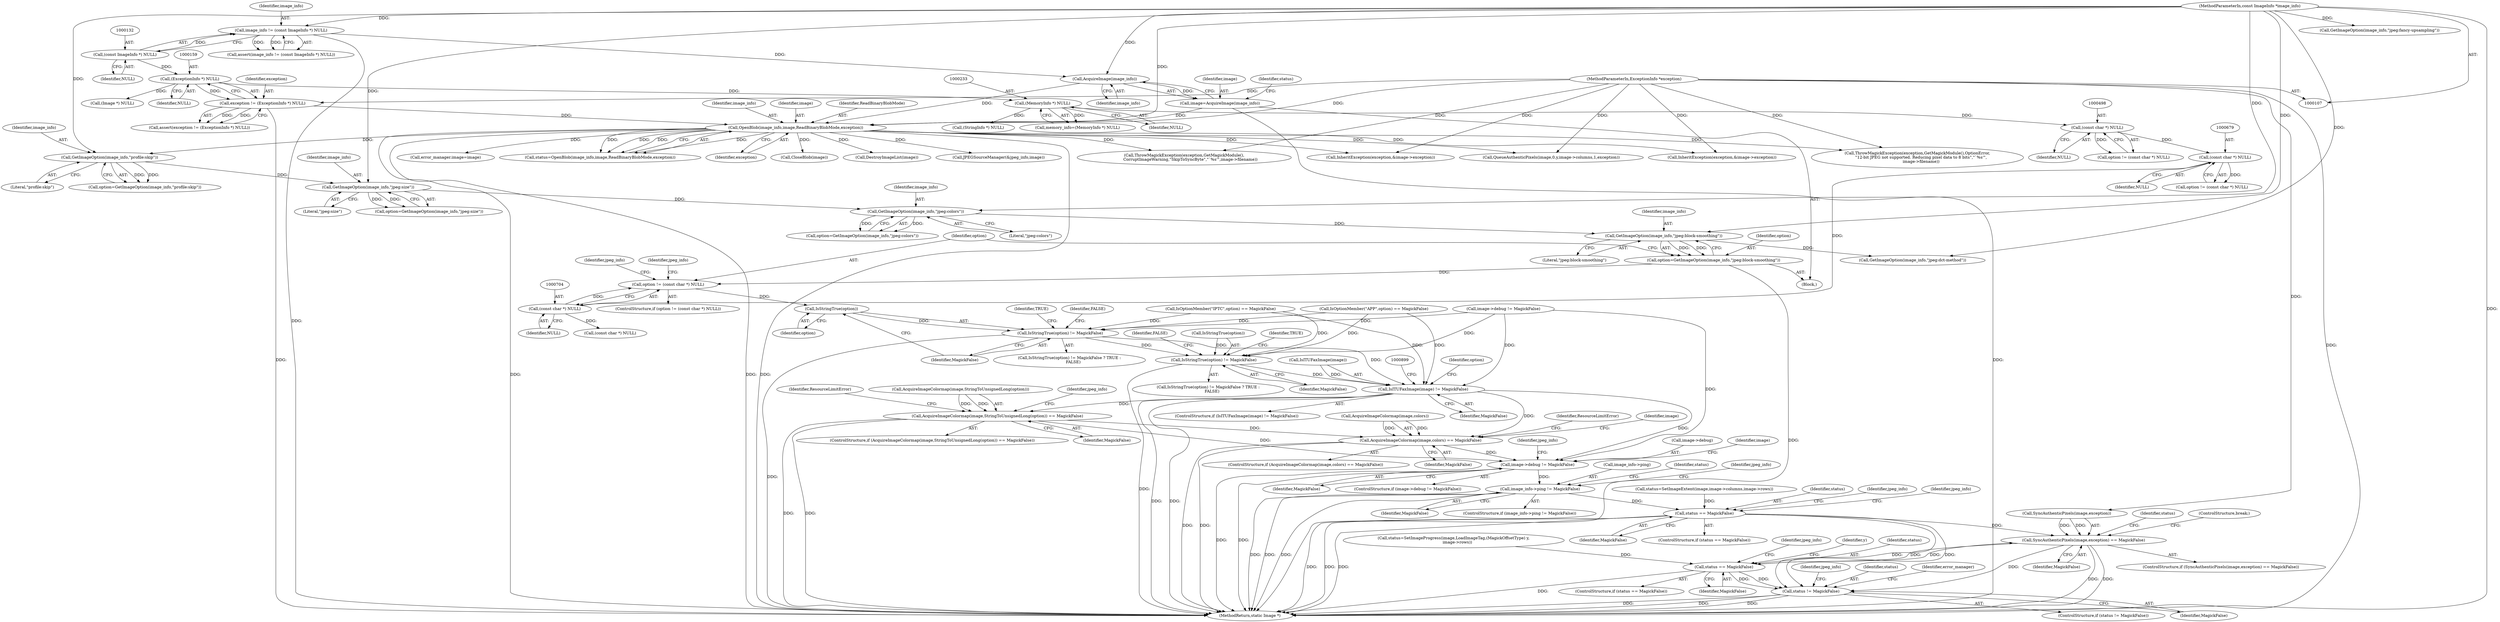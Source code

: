 digraph "0_ImageMagick_58cf5bf4fade82e3b510e8f3463a967278a3e410@pointer" {
"1000701" [label="(Call,option != (const char *) NULL)"];
"1000695" [label="(Call,option=GetImageOption(image_info,\"jpeg:block-smoothing\"))"];
"1000697" [label="(Call,GetImageOption(image_info,\"jpeg:block-smoothing\"))"];
"1000672" [label="(Call,GetImageOption(image_info,\"jpeg:colors\"))"];
"1000490" [label="(Call,GetImageOption(image_info,\"jpeg:size\"))"];
"1000320" [label="(Call,GetImageOption(image_info,\"profile:skip\"))"];
"1000179" [label="(Call,OpenBlob(image_info,image,ReadBinaryBlobMode,exception))"];
"1000175" [label="(Call,AcquireImage(image_info))"];
"1000129" [label="(Call,image_info != (const ImageInfo *) NULL)"];
"1000108" [label="(MethodParameterIn,const ImageInfo *image_info)"];
"1000131" [label="(Call,(const ImageInfo *) NULL)"];
"1000173" [label="(Call,image=AcquireImage(image_info))"];
"1000156" [label="(Call,exception != (ExceptionInfo *) NULL)"];
"1000109" [label="(MethodParameterIn,ExceptionInfo *exception)"];
"1000158" [label="(Call,(ExceptionInfo *) NULL)"];
"1000703" [label="(Call,(const char *) NULL)"];
"1000678" [label="(Call,(const char *) NULL)"];
"1000497" [label="(Call,(const char *) NULL)"];
"1000232" [label="(Call,(MemoryInfo *) NULL)"];
"1000712" [label="(Call,IsStringTrue(option))"];
"1000711" [label="(Call,IsStringTrue(option) != MagickFalse)"];
"1000820" [label="(Call,IsStringTrue(option) != MagickFalse)"];
"1000893" [label="(Call,IsITUFaxImage(image) != MagickFalse)"];
"1000915" [label="(Call,AcquireImageColormap(image,StringToUnsignedLong(option)) == MagickFalse)"];
"1000949" [label="(Call,AcquireImageColormap(image,colors) == MagickFalse)"];
"1000958" [label="(Call,image->debug != MagickFalse)"];
"1001036" [label="(Call,image_info->ping != MagickFalse)"];
"1001063" [label="(Call,status == MagickFalse)"];
"1001791" [label="(Call,SyncAuthenticPixels(image,exception) == MagickFalse)"];
"1001809" [label="(Call,status == MagickFalse)"];
"1001818" [label="(Call,status != MagickFalse)"];
"1000175" [label="(Call,AcquireImage(image_info))"];
"1000914" [label="(ControlStructure,if (AcquireImageColormap(image,StringToUnsignedLong(option)) == MagickFalse))"];
"1000697" [label="(Call,GetImageOption(image_info,\"jpeg:block-smoothing\"))"];
"1000180" [label="(Identifier,image_info)"];
"1001817" [label="(ControlStructure,if (status != MagickFalse))"];
"1000710" [label="(Call,IsStringTrue(option) != MagickFalse ? TRUE :\n      FALSE)"];
"1000705" [label="(Identifier,NULL)"];
"1000235" [label="(Call,error_manager.image=image)"];
"1001063" [label="(Call,status == MagickFalse)"];
"1001052" [label="(Call,status=SetImageExtent(image,image->columns,image->rows))"];
"1000708" [label="(Identifier,jpeg_info)"];
"1000155" [label="(Call,assert(exception != (ExceptionInfo *) NULL))"];
"1000672" [label="(Call,GetImageOption(image_info,\"jpeg:colors\"))"];
"1001841" [label="(Identifier,jpeg_info)"];
"1000177" [label="(Call,status=OpenBlob(image_info,image,ReadBinaryBlobMode,exception))"];
"1000497" [label="(Call,(const char *) NULL)"];
"1001790" [label="(ControlStructure,if (SyncAuthenticPixels(image,exception) == MagickFalse))"];
"1001808" [label="(ControlStructure,if (status == MagickFalse))"];
"1001366" [label="(Identifier,y)"];
"1001064" [label="(Identifier,status)"];
"1000959" [label="(Call,image->debug)"];
"1000967" [label="(Identifier,image)"];
"1001065" [label="(Identifier,MagickFalse)"];
"1001810" [label="(Identifier,status)"];
"1000824" [label="(Identifier,TRUE)"];
"1000962" [label="(Identifier,MagickFalse)"];
"1000318" [label="(Call,option=GetImageOption(image_info,\"profile:skip\"))"];
"1000719" [label="(Identifier,jpeg_info)"];
"1000821" [label="(Call,IsStringTrue(option))"];
"1000920" [label="(Identifier,MagickFalse)"];
"1000488" [label="(Call,option=GetImageOption(image_info,\"jpeg:size\"))"];
"1000696" [label="(Identifier,option)"];
"1000700" [label="(ControlStructure,if (option != (const char *) NULL))"];
"1000181" [label="(Identifier,image)"];
"1001397" [label="(Call,QueueAuthenticPixels(image,0,y,image->columns,1,exception))"];
"1000335" [label="(Call,IsOptionMember(\"IPTC\",option) == MagickFalse)"];
"1000182" [label="(Identifier,ReadBinaryBlobMode)"];
"1000194" [label="(Call,(Image *) NULL)"];
"1000825" [label="(Identifier,FALSE)"];
"1000893" [label="(Call,IsITUFaxImage(image) != MagickFalse)"];
"1000320" [label="(Call,GetImageOption(image_info,\"profile:skip\"))"];
"1000922" [label="(Identifier,ResourceLimitError)"];
"1000699" [label="(Literal,\"jpeg:block-smoothing\")"];
"1001792" [label="(Call,SyncAuthenticPixels(image,exception))"];
"1000183" [label="(Identifier,exception)"];
"1000955" [label="(Identifier,ResourceLimitError)"];
"1000948" [label="(ControlStructure,if (AcquireImageColormap(image,colors) == MagickFalse))"];
"1000156" [label="(Call,exception != (ExceptionInfo *) NULL)"];
"1000108" [label="(MethodParameterIn,const ImageInfo *image_info)"];
"1000916" [label="(Call,AcquireImageColormap(image,StringToUnsignedLong(option)))"];
"1001819" [label="(Identifier,status)"];
"1000673" [label="(Identifier,image_info)"];
"1000820" [label="(Call,IsStringTrue(option) != MagickFalse)"];
"1000712" [label="(Call,IsStringTrue(option))"];
"1000129" [label="(Call,image_info != (const ImageInfo *) NULL)"];
"1000176" [label="(Identifier,image_info)"];
"1001062" [label="(ControlStructure,if (status == MagickFalse))"];
"1000491" [label="(Identifier,image_info)"];
"1000674" [label="(Literal,\"jpeg:colors\")"];
"1000650" [label="(Call,ThrowMagickException(exception,GetMagickModule(),OptionError,\n      \"12-bit JPEG not supported. Reducing pixel data to 8 bits\",\"`%s'\",\n      image->filename))"];
"1000960" [label="(Identifier,image)"];
"1000232" [label="(Call,(MemoryInfo *) NULL)"];
"1001012" [label="(Identifier,jpeg_info)"];
"1000670" [label="(Call,option=GetImageOption(image_info,\"jpeg:colors\"))"];
"1000711" [label="(Call,IsStringTrue(option) != MagickFalse)"];
"1001809" [label="(Call,status == MagickFalse)"];
"1000128" [label="(Call,assert(image_info != (const ImageInfo *) NULL))"];
"1001040" [label="(Identifier,MagickFalse)"];
"1001037" [label="(Call,image_info->ping)"];
"1000910" [label="(Identifier,option)"];
"1001053" [label="(Identifier,status)"];
"1000158" [label="(Call,(ExceptionInfo *) NULL)"];
"1000678" [label="(Call,(const char *) NULL)"];
"1000730" [label="(Call,(const char *) NULL)"];
"1000724" [label="(Call,GetImageOption(image_info,\"jpeg:dct-method\"))"];
"1000823" [label="(Identifier,MagickFalse)"];
"1000234" [label="(Identifier,NULL)"];
"1000269" [label="(Call,CloseBlob(image))"];
"1000191" [label="(Call,DestroyImageList(image))"];
"1001798" [label="(Identifier,status)"];
"1000256" [label="(Call,(StringInfo *) NULL)"];
"1000695" [label="(Call,option=GetImageOption(image_info,\"jpeg:block-smoothing\"))"];
"1001818" [label="(Call,status != MagickFalse)"];
"1001853" [label="(MethodReturn,static Image *)"];
"1000499" [label="(Identifier,NULL)"];
"1000896" [label="(Identifier,MagickFalse)"];
"1000110" [label="(Block,)"];
"1000957" [label="(ControlStructure,if (image->debug != MagickFalse))"];
"1000703" [label="(Call,(const char *) NULL)"];
"1001069" [label="(Identifier,jpeg_info)"];
"1000698" [label="(Identifier,image_info)"];
"1000173" [label="(Call,image=AcquireImage(image_info))"];
"1001796" [label="(ControlStructure,break;)"];
"1001811" [label="(Identifier,MagickFalse)"];
"1001382" [label="(Call,ThrowMagickException(exception,GetMagickModule(),\n          CorruptImageWarning,\"SkipToSyncByte\",\"`%s'\",image->filename))"];
"1000715" [label="(Identifier,TRUE)"];
"1000309" [label="(Call,JPEGSourceManager(&jpeg_info,image))"];
"1000495" [label="(Call,option != (const char *) NULL)"];
"1000819" [label="(Call,IsStringTrue(option) != MagickFalse ? TRUE :\n      FALSE)"];
"1000492" [label="(Literal,\"jpeg:size\")"];
"1000367" [label="(Call,IsOptionMember(\"APP\",option) == MagickFalse)"];
"1001083" [label="(Identifier,jpeg_info)"];
"1001036" [label="(Call,image_info->ping != MagickFalse)"];
"1000604" [label="(Call,image->debug != MagickFalse)"];
"1001797" [label="(Call,status=SetImageProgress(image,LoadImageTag,(MagickOffsetType) y,\n      image->rows))"];
"1000928" [label="(Identifier,jpeg_info)"];
"1000949" [label="(Call,AcquireImageColormap(image,colors) == MagickFalse)"];
"1000289" [label="(Call,InheritException(exception,&image->exception))"];
"1000892" [label="(ControlStructure,if (IsITUFaxImage(image) != MagickFalse))"];
"1000701" [label="(Call,option != (const char *) NULL)"];
"1000490" [label="(Call,GetImageOption(image_info,\"jpeg:size\"))"];
"1000950" [label="(Call,AcquireImageColormap(image,colors))"];
"1000109" [label="(MethodParameterIn,ExceptionInfo *exception)"];
"1001791" [label="(Call,SyncAuthenticPixels(image,exception) == MagickFalse)"];
"1001795" [label="(Identifier,MagickFalse)"];
"1000680" [label="(Identifier,NULL)"];
"1000894" [label="(Call,IsITUFaxImage(image))"];
"1000157" [label="(Identifier,exception)"];
"1000321" [label="(Identifier,image_info)"];
"1001044" [label="(Identifier,jpeg_info)"];
"1001070" [label="(Call,InheritException(exception,&image->exception))"];
"1000713" [label="(Identifier,option)"];
"1001815" [label="(Identifier,jpeg_info)"];
"1000958" [label="(Call,image->debug != MagickFalse)"];
"1000160" [label="(Identifier,NULL)"];
"1000174" [label="(Identifier,image)"];
"1000131" [label="(Call,(const ImageInfo *) NULL)"];
"1000133" [label="(Identifier,NULL)"];
"1001824" [label="(Identifier,error_manager)"];
"1000230" [label="(Call,memory_info=(MemoryInfo *) NULL)"];
"1001820" [label="(Identifier,MagickFalse)"];
"1000953" [label="(Identifier,MagickFalse)"];
"1000806" [label="(Call,GetImageOption(image_info,\"jpeg:fancy-upsampling\"))"];
"1000716" [label="(Identifier,FALSE)"];
"1000178" [label="(Identifier,status)"];
"1001035" [label="(ControlStructure,if (image_info->ping != MagickFalse))"];
"1000915" [label="(Call,AcquireImageColormap(image,StringToUnsignedLong(option)) == MagickFalse)"];
"1000322" [label="(Literal,\"profile:skip\")"];
"1000130" [label="(Identifier,image_info)"];
"1000676" [label="(Call,option != (const char *) NULL)"];
"1000714" [label="(Identifier,MagickFalse)"];
"1000179" [label="(Call,OpenBlob(image_info,image,ReadBinaryBlobMode,exception))"];
"1000702" [label="(Identifier,option)"];
"1000701" -> "1000700"  [label="AST: "];
"1000701" -> "1000703"  [label="CFG: "];
"1000702" -> "1000701"  [label="AST: "];
"1000703" -> "1000701"  [label="AST: "];
"1000708" -> "1000701"  [label="CFG: "];
"1000719" -> "1000701"  [label="CFG: "];
"1000695" -> "1000701"  [label="DDG: "];
"1000703" -> "1000701"  [label="DDG: "];
"1000701" -> "1000712"  [label="DDG: "];
"1000695" -> "1000110"  [label="AST: "];
"1000695" -> "1000697"  [label="CFG: "];
"1000696" -> "1000695"  [label="AST: "];
"1000697" -> "1000695"  [label="AST: "];
"1000702" -> "1000695"  [label="CFG: "];
"1000695" -> "1001853"  [label="DDG: "];
"1000697" -> "1000695"  [label="DDG: "];
"1000697" -> "1000695"  [label="DDG: "];
"1000697" -> "1000699"  [label="CFG: "];
"1000698" -> "1000697"  [label="AST: "];
"1000699" -> "1000697"  [label="AST: "];
"1000672" -> "1000697"  [label="DDG: "];
"1000108" -> "1000697"  [label="DDG: "];
"1000697" -> "1000724"  [label="DDG: "];
"1000672" -> "1000670"  [label="AST: "];
"1000672" -> "1000674"  [label="CFG: "];
"1000673" -> "1000672"  [label="AST: "];
"1000674" -> "1000672"  [label="AST: "];
"1000670" -> "1000672"  [label="CFG: "];
"1000672" -> "1000670"  [label="DDG: "];
"1000672" -> "1000670"  [label="DDG: "];
"1000490" -> "1000672"  [label="DDG: "];
"1000108" -> "1000672"  [label="DDG: "];
"1000490" -> "1000488"  [label="AST: "];
"1000490" -> "1000492"  [label="CFG: "];
"1000491" -> "1000490"  [label="AST: "];
"1000492" -> "1000490"  [label="AST: "];
"1000488" -> "1000490"  [label="CFG: "];
"1000490" -> "1000488"  [label="DDG: "];
"1000490" -> "1000488"  [label="DDG: "];
"1000320" -> "1000490"  [label="DDG: "];
"1000108" -> "1000490"  [label="DDG: "];
"1000320" -> "1000318"  [label="AST: "];
"1000320" -> "1000322"  [label="CFG: "];
"1000321" -> "1000320"  [label="AST: "];
"1000322" -> "1000320"  [label="AST: "];
"1000318" -> "1000320"  [label="CFG: "];
"1000320" -> "1000318"  [label="DDG: "];
"1000320" -> "1000318"  [label="DDG: "];
"1000179" -> "1000320"  [label="DDG: "];
"1000108" -> "1000320"  [label="DDG: "];
"1000179" -> "1000177"  [label="AST: "];
"1000179" -> "1000183"  [label="CFG: "];
"1000180" -> "1000179"  [label="AST: "];
"1000181" -> "1000179"  [label="AST: "];
"1000182" -> "1000179"  [label="AST: "];
"1000183" -> "1000179"  [label="AST: "];
"1000177" -> "1000179"  [label="CFG: "];
"1000179" -> "1001853"  [label="DDG: "];
"1000179" -> "1001853"  [label="DDG: "];
"1000179" -> "1001853"  [label="DDG: "];
"1000179" -> "1000177"  [label="DDG: "];
"1000179" -> "1000177"  [label="DDG: "];
"1000179" -> "1000177"  [label="DDG: "];
"1000179" -> "1000177"  [label="DDG: "];
"1000175" -> "1000179"  [label="DDG: "];
"1000108" -> "1000179"  [label="DDG: "];
"1000173" -> "1000179"  [label="DDG: "];
"1000156" -> "1000179"  [label="DDG: "];
"1000109" -> "1000179"  [label="DDG: "];
"1000179" -> "1000191"  [label="DDG: "];
"1000179" -> "1000235"  [label="DDG: "];
"1000179" -> "1000269"  [label="DDG: "];
"1000179" -> "1000289"  [label="DDG: "];
"1000179" -> "1000309"  [label="DDG: "];
"1000179" -> "1000650"  [label="DDG: "];
"1000179" -> "1001070"  [label="DDG: "];
"1000179" -> "1001382"  [label="DDG: "];
"1000179" -> "1001397"  [label="DDG: "];
"1000175" -> "1000173"  [label="AST: "];
"1000175" -> "1000176"  [label="CFG: "];
"1000176" -> "1000175"  [label="AST: "];
"1000173" -> "1000175"  [label="CFG: "];
"1000175" -> "1000173"  [label="DDG: "];
"1000129" -> "1000175"  [label="DDG: "];
"1000108" -> "1000175"  [label="DDG: "];
"1000129" -> "1000128"  [label="AST: "];
"1000129" -> "1000131"  [label="CFG: "];
"1000130" -> "1000129"  [label="AST: "];
"1000131" -> "1000129"  [label="AST: "];
"1000128" -> "1000129"  [label="CFG: "];
"1000129" -> "1001853"  [label="DDG: "];
"1000129" -> "1000128"  [label="DDG: "];
"1000129" -> "1000128"  [label="DDG: "];
"1000108" -> "1000129"  [label="DDG: "];
"1000131" -> "1000129"  [label="DDG: "];
"1000108" -> "1000107"  [label="AST: "];
"1000108" -> "1001853"  [label="DDG: "];
"1000108" -> "1000724"  [label="DDG: "];
"1000108" -> "1000806"  [label="DDG: "];
"1000131" -> "1000133"  [label="CFG: "];
"1000132" -> "1000131"  [label="AST: "];
"1000133" -> "1000131"  [label="AST: "];
"1000131" -> "1000158"  [label="DDG: "];
"1000173" -> "1000110"  [label="AST: "];
"1000174" -> "1000173"  [label="AST: "];
"1000178" -> "1000173"  [label="CFG: "];
"1000173" -> "1001853"  [label="DDG: "];
"1000156" -> "1000155"  [label="AST: "];
"1000156" -> "1000158"  [label="CFG: "];
"1000157" -> "1000156"  [label="AST: "];
"1000158" -> "1000156"  [label="AST: "];
"1000155" -> "1000156"  [label="CFG: "];
"1000156" -> "1001853"  [label="DDG: "];
"1000156" -> "1000155"  [label="DDG: "];
"1000156" -> "1000155"  [label="DDG: "];
"1000109" -> "1000156"  [label="DDG: "];
"1000158" -> "1000156"  [label="DDG: "];
"1000109" -> "1000107"  [label="AST: "];
"1000109" -> "1001853"  [label="DDG: "];
"1000109" -> "1000289"  [label="DDG: "];
"1000109" -> "1000650"  [label="DDG: "];
"1000109" -> "1001070"  [label="DDG: "];
"1000109" -> "1001382"  [label="DDG: "];
"1000109" -> "1001397"  [label="DDG: "];
"1000109" -> "1001792"  [label="DDG: "];
"1000158" -> "1000160"  [label="CFG: "];
"1000159" -> "1000158"  [label="AST: "];
"1000160" -> "1000158"  [label="AST: "];
"1000158" -> "1000194"  [label="DDG: "];
"1000158" -> "1000232"  [label="DDG: "];
"1000703" -> "1000705"  [label="CFG: "];
"1000704" -> "1000703"  [label="AST: "];
"1000705" -> "1000703"  [label="AST: "];
"1000678" -> "1000703"  [label="DDG: "];
"1000703" -> "1000730"  [label="DDG: "];
"1000678" -> "1000676"  [label="AST: "];
"1000678" -> "1000680"  [label="CFG: "];
"1000679" -> "1000678"  [label="AST: "];
"1000680" -> "1000678"  [label="AST: "];
"1000676" -> "1000678"  [label="CFG: "];
"1000678" -> "1000676"  [label="DDG: "];
"1000497" -> "1000678"  [label="DDG: "];
"1000497" -> "1000495"  [label="AST: "];
"1000497" -> "1000499"  [label="CFG: "];
"1000498" -> "1000497"  [label="AST: "];
"1000499" -> "1000497"  [label="AST: "];
"1000495" -> "1000497"  [label="CFG: "];
"1000497" -> "1000495"  [label="DDG: "];
"1000232" -> "1000497"  [label="DDG: "];
"1000232" -> "1000230"  [label="AST: "];
"1000232" -> "1000234"  [label="CFG: "];
"1000233" -> "1000232"  [label="AST: "];
"1000234" -> "1000232"  [label="AST: "];
"1000230" -> "1000232"  [label="CFG: "];
"1000232" -> "1000230"  [label="DDG: "];
"1000232" -> "1000256"  [label="DDG: "];
"1000712" -> "1000711"  [label="AST: "];
"1000712" -> "1000713"  [label="CFG: "];
"1000713" -> "1000712"  [label="AST: "];
"1000714" -> "1000712"  [label="CFG: "];
"1000712" -> "1000711"  [label="DDG: "];
"1000711" -> "1000710"  [label="AST: "];
"1000711" -> "1000714"  [label="CFG: "];
"1000714" -> "1000711"  [label="AST: "];
"1000715" -> "1000711"  [label="CFG: "];
"1000716" -> "1000711"  [label="CFG: "];
"1000711" -> "1001853"  [label="DDG: "];
"1000335" -> "1000711"  [label="DDG: "];
"1000604" -> "1000711"  [label="DDG: "];
"1000367" -> "1000711"  [label="DDG: "];
"1000711" -> "1000820"  [label="DDG: "];
"1000711" -> "1000893"  [label="DDG: "];
"1000820" -> "1000819"  [label="AST: "];
"1000820" -> "1000823"  [label="CFG: "];
"1000821" -> "1000820"  [label="AST: "];
"1000823" -> "1000820"  [label="AST: "];
"1000824" -> "1000820"  [label="CFG: "];
"1000825" -> "1000820"  [label="CFG: "];
"1000820" -> "1001853"  [label="DDG: "];
"1000821" -> "1000820"  [label="DDG: "];
"1000335" -> "1000820"  [label="DDG: "];
"1000604" -> "1000820"  [label="DDG: "];
"1000367" -> "1000820"  [label="DDG: "];
"1000820" -> "1000893"  [label="DDG: "];
"1000893" -> "1000892"  [label="AST: "];
"1000893" -> "1000896"  [label="CFG: "];
"1000894" -> "1000893"  [label="AST: "];
"1000896" -> "1000893"  [label="AST: "];
"1000899" -> "1000893"  [label="CFG: "];
"1000910" -> "1000893"  [label="CFG: "];
"1000893" -> "1001853"  [label="DDG: "];
"1000893" -> "1001853"  [label="DDG: "];
"1000894" -> "1000893"  [label="DDG: "];
"1000335" -> "1000893"  [label="DDG: "];
"1000604" -> "1000893"  [label="DDG: "];
"1000367" -> "1000893"  [label="DDG: "];
"1000893" -> "1000915"  [label="DDG: "];
"1000893" -> "1000949"  [label="DDG: "];
"1000893" -> "1000958"  [label="DDG: "];
"1000915" -> "1000914"  [label="AST: "];
"1000915" -> "1000920"  [label="CFG: "];
"1000916" -> "1000915"  [label="AST: "];
"1000920" -> "1000915"  [label="AST: "];
"1000922" -> "1000915"  [label="CFG: "];
"1000928" -> "1000915"  [label="CFG: "];
"1000915" -> "1001853"  [label="DDG: "];
"1000915" -> "1001853"  [label="DDG: "];
"1000916" -> "1000915"  [label="DDG: "];
"1000916" -> "1000915"  [label="DDG: "];
"1000915" -> "1000949"  [label="DDG: "];
"1000915" -> "1000958"  [label="DDG: "];
"1000949" -> "1000948"  [label="AST: "];
"1000949" -> "1000953"  [label="CFG: "];
"1000950" -> "1000949"  [label="AST: "];
"1000953" -> "1000949"  [label="AST: "];
"1000955" -> "1000949"  [label="CFG: "];
"1000960" -> "1000949"  [label="CFG: "];
"1000949" -> "1001853"  [label="DDG: "];
"1000949" -> "1001853"  [label="DDG: "];
"1000950" -> "1000949"  [label="DDG: "];
"1000950" -> "1000949"  [label="DDG: "];
"1000949" -> "1000958"  [label="DDG: "];
"1000958" -> "1000957"  [label="AST: "];
"1000958" -> "1000962"  [label="CFG: "];
"1000959" -> "1000958"  [label="AST: "];
"1000962" -> "1000958"  [label="AST: "];
"1000967" -> "1000958"  [label="CFG: "];
"1001012" -> "1000958"  [label="CFG: "];
"1000958" -> "1001853"  [label="DDG: "];
"1000958" -> "1001853"  [label="DDG: "];
"1000604" -> "1000958"  [label="DDG: "];
"1000958" -> "1001036"  [label="DDG: "];
"1001036" -> "1001035"  [label="AST: "];
"1001036" -> "1001040"  [label="CFG: "];
"1001037" -> "1001036"  [label="AST: "];
"1001040" -> "1001036"  [label="AST: "];
"1001044" -> "1001036"  [label="CFG: "];
"1001053" -> "1001036"  [label="CFG: "];
"1001036" -> "1001853"  [label="DDG: "];
"1001036" -> "1001853"  [label="DDG: "];
"1001036" -> "1001853"  [label="DDG: "];
"1001036" -> "1001063"  [label="DDG: "];
"1001063" -> "1001062"  [label="AST: "];
"1001063" -> "1001065"  [label="CFG: "];
"1001064" -> "1001063"  [label="AST: "];
"1001065" -> "1001063"  [label="AST: "];
"1001069" -> "1001063"  [label="CFG: "];
"1001083" -> "1001063"  [label="CFG: "];
"1001063" -> "1001853"  [label="DDG: "];
"1001063" -> "1001853"  [label="DDG: "];
"1001063" -> "1001853"  [label="DDG: "];
"1001052" -> "1001063"  [label="DDG: "];
"1001063" -> "1001791"  [label="DDG: "];
"1001063" -> "1001818"  [label="DDG: "];
"1001063" -> "1001818"  [label="DDG: "];
"1001791" -> "1001790"  [label="AST: "];
"1001791" -> "1001795"  [label="CFG: "];
"1001792" -> "1001791"  [label="AST: "];
"1001795" -> "1001791"  [label="AST: "];
"1001796" -> "1001791"  [label="CFG: "];
"1001798" -> "1001791"  [label="CFG: "];
"1001791" -> "1001853"  [label="DDG: "];
"1001791" -> "1001853"  [label="DDG: "];
"1001792" -> "1001791"  [label="DDG: "];
"1001792" -> "1001791"  [label="DDG: "];
"1001809" -> "1001791"  [label="DDG: "];
"1001791" -> "1001809"  [label="DDG: "];
"1001791" -> "1001818"  [label="DDG: "];
"1001809" -> "1001808"  [label="AST: "];
"1001809" -> "1001811"  [label="CFG: "];
"1001810" -> "1001809"  [label="AST: "];
"1001811" -> "1001809"  [label="AST: "];
"1001815" -> "1001809"  [label="CFG: "];
"1001366" -> "1001809"  [label="CFG: "];
"1001809" -> "1001853"  [label="DDG: "];
"1001797" -> "1001809"  [label="DDG: "];
"1001809" -> "1001818"  [label="DDG: "];
"1001809" -> "1001818"  [label="DDG: "];
"1001818" -> "1001817"  [label="AST: "];
"1001818" -> "1001820"  [label="CFG: "];
"1001819" -> "1001818"  [label="AST: "];
"1001820" -> "1001818"  [label="AST: "];
"1001824" -> "1001818"  [label="CFG: "];
"1001841" -> "1001818"  [label="CFG: "];
"1001818" -> "1001853"  [label="DDG: "];
"1001818" -> "1001853"  [label="DDG: "];
"1001818" -> "1001853"  [label="DDG: "];
}
